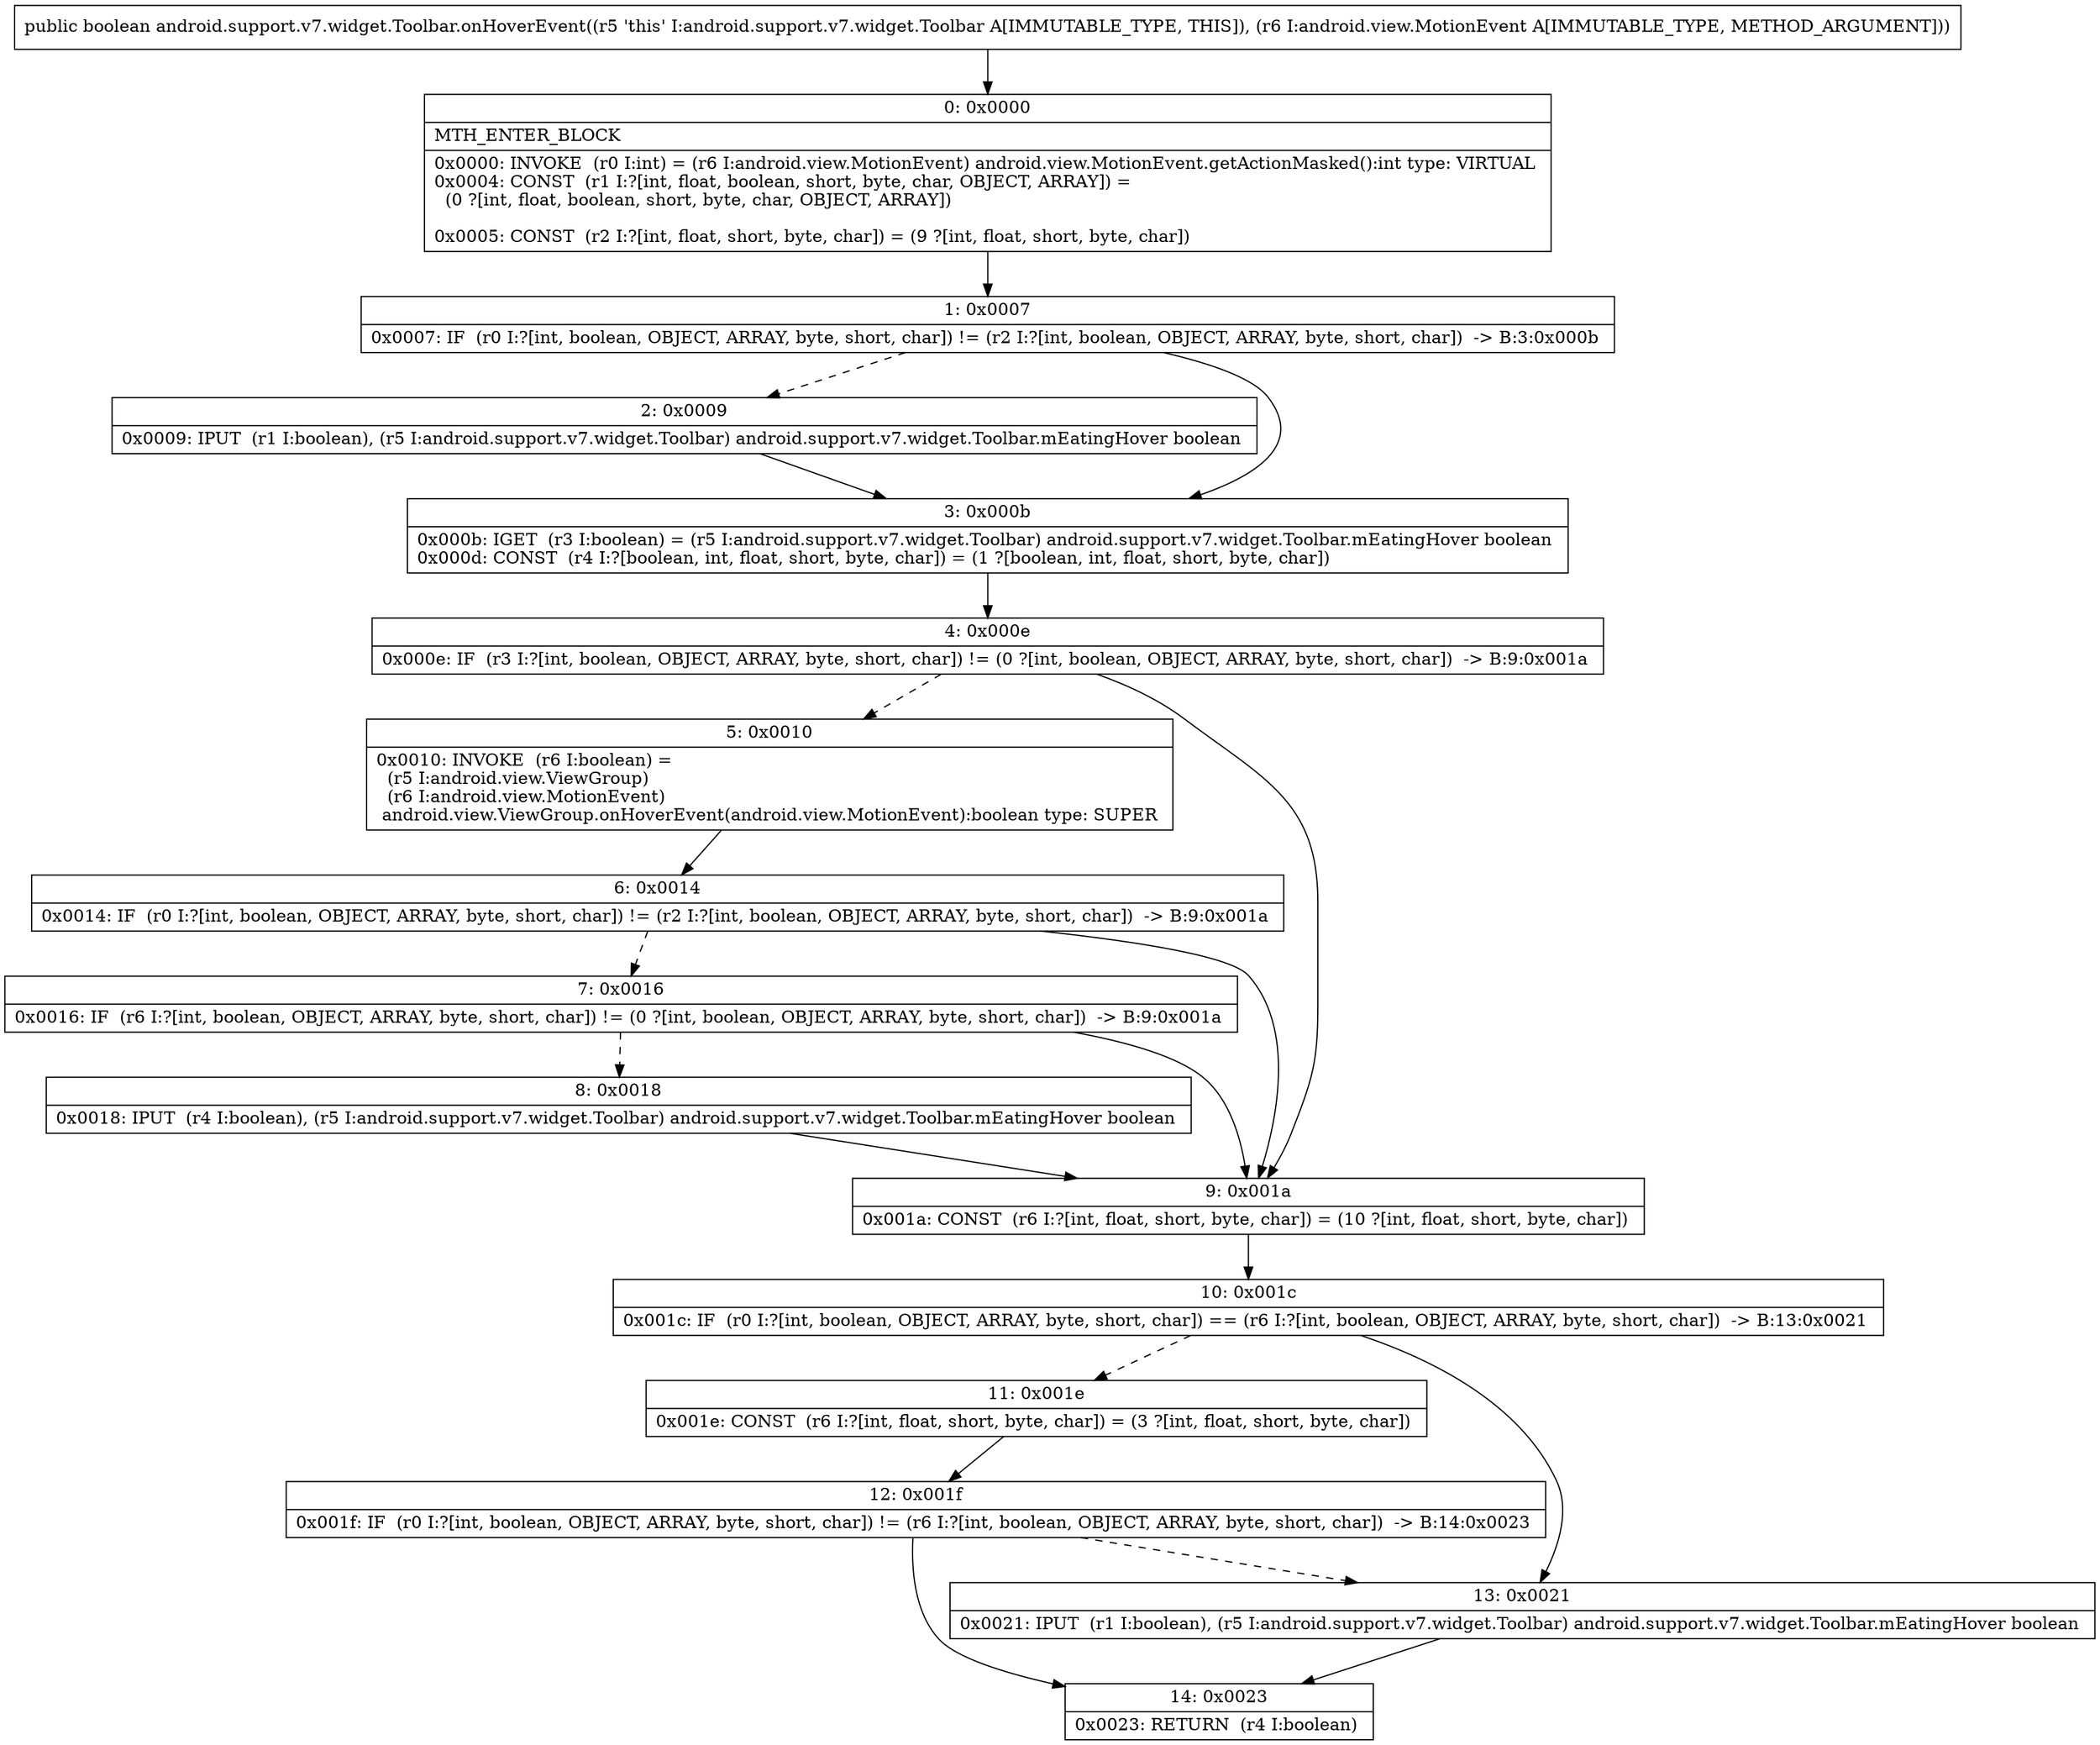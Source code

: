 digraph "CFG forandroid.support.v7.widget.Toolbar.onHoverEvent(Landroid\/view\/MotionEvent;)Z" {
Node_0 [shape=record,label="{0\:\ 0x0000|MTH_ENTER_BLOCK\l|0x0000: INVOKE  (r0 I:int) = (r6 I:android.view.MotionEvent) android.view.MotionEvent.getActionMasked():int type: VIRTUAL \l0x0004: CONST  (r1 I:?[int, float, boolean, short, byte, char, OBJECT, ARRAY]) = \l  (0 ?[int, float, boolean, short, byte, char, OBJECT, ARRAY])\l \l0x0005: CONST  (r2 I:?[int, float, short, byte, char]) = (9 ?[int, float, short, byte, char]) \l}"];
Node_1 [shape=record,label="{1\:\ 0x0007|0x0007: IF  (r0 I:?[int, boolean, OBJECT, ARRAY, byte, short, char]) != (r2 I:?[int, boolean, OBJECT, ARRAY, byte, short, char])  \-\> B:3:0x000b \l}"];
Node_2 [shape=record,label="{2\:\ 0x0009|0x0009: IPUT  (r1 I:boolean), (r5 I:android.support.v7.widget.Toolbar) android.support.v7.widget.Toolbar.mEatingHover boolean \l}"];
Node_3 [shape=record,label="{3\:\ 0x000b|0x000b: IGET  (r3 I:boolean) = (r5 I:android.support.v7.widget.Toolbar) android.support.v7.widget.Toolbar.mEatingHover boolean \l0x000d: CONST  (r4 I:?[boolean, int, float, short, byte, char]) = (1 ?[boolean, int, float, short, byte, char]) \l}"];
Node_4 [shape=record,label="{4\:\ 0x000e|0x000e: IF  (r3 I:?[int, boolean, OBJECT, ARRAY, byte, short, char]) != (0 ?[int, boolean, OBJECT, ARRAY, byte, short, char])  \-\> B:9:0x001a \l}"];
Node_5 [shape=record,label="{5\:\ 0x0010|0x0010: INVOKE  (r6 I:boolean) = \l  (r5 I:android.view.ViewGroup)\l  (r6 I:android.view.MotionEvent)\l android.view.ViewGroup.onHoverEvent(android.view.MotionEvent):boolean type: SUPER \l}"];
Node_6 [shape=record,label="{6\:\ 0x0014|0x0014: IF  (r0 I:?[int, boolean, OBJECT, ARRAY, byte, short, char]) != (r2 I:?[int, boolean, OBJECT, ARRAY, byte, short, char])  \-\> B:9:0x001a \l}"];
Node_7 [shape=record,label="{7\:\ 0x0016|0x0016: IF  (r6 I:?[int, boolean, OBJECT, ARRAY, byte, short, char]) != (0 ?[int, boolean, OBJECT, ARRAY, byte, short, char])  \-\> B:9:0x001a \l}"];
Node_8 [shape=record,label="{8\:\ 0x0018|0x0018: IPUT  (r4 I:boolean), (r5 I:android.support.v7.widget.Toolbar) android.support.v7.widget.Toolbar.mEatingHover boolean \l}"];
Node_9 [shape=record,label="{9\:\ 0x001a|0x001a: CONST  (r6 I:?[int, float, short, byte, char]) = (10 ?[int, float, short, byte, char]) \l}"];
Node_10 [shape=record,label="{10\:\ 0x001c|0x001c: IF  (r0 I:?[int, boolean, OBJECT, ARRAY, byte, short, char]) == (r6 I:?[int, boolean, OBJECT, ARRAY, byte, short, char])  \-\> B:13:0x0021 \l}"];
Node_11 [shape=record,label="{11\:\ 0x001e|0x001e: CONST  (r6 I:?[int, float, short, byte, char]) = (3 ?[int, float, short, byte, char]) \l}"];
Node_12 [shape=record,label="{12\:\ 0x001f|0x001f: IF  (r0 I:?[int, boolean, OBJECT, ARRAY, byte, short, char]) != (r6 I:?[int, boolean, OBJECT, ARRAY, byte, short, char])  \-\> B:14:0x0023 \l}"];
Node_13 [shape=record,label="{13\:\ 0x0021|0x0021: IPUT  (r1 I:boolean), (r5 I:android.support.v7.widget.Toolbar) android.support.v7.widget.Toolbar.mEatingHover boolean \l}"];
Node_14 [shape=record,label="{14\:\ 0x0023|0x0023: RETURN  (r4 I:boolean) \l}"];
MethodNode[shape=record,label="{public boolean android.support.v7.widget.Toolbar.onHoverEvent((r5 'this' I:android.support.v7.widget.Toolbar A[IMMUTABLE_TYPE, THIS]), (r6 I:android.view.MotionEvent A[IMMUTABLE_TYPE, METHOD_ARGUMENT])) }"];
MethodNode -> Node_0;
Node_0 -> Node_1;
Node_1 -> Node_2[style=dashed];
Node_1 -> Node_3;
Node_2 -> Node_3;
Node_3 -> Node_4;
Node_4 -> Node_5[style=dashed];
Node_4 -> Node_9;
Node_5 -> Node_6;
Node_6 -> Node_7[style=dashed];
Node_6 -> Node_9;
Node_7 -> Node_8[style=dashed];
Node_7 -> Node_9;
Node_8 -> Node_9;
Node_9 -> Node_10;
Node_10 -> Node_11[style=dashed];
Node_10 -> Node_13;
Node_11 -> Node_12;
Node_12 -> Node_13[style=dashed];
Node_12 -> Node_14;
Node_13 -> Node_14;
}

